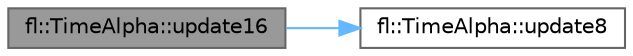 digraph "fl::TimeAlpha::update16"
{
 // INTERACTIVE_SVG=YES
 // LATEX_PDF_SIZE
  bgcolor="transparent";
  edge [fontname=Helvetica,fontsize=10,labelfontname=Helvetica,labelfontsize=10];
  node [fontname=Helvetica,fontsize=10,shape=box,height=0.2,width=0.4];
  rankdir="LR";
  Node1 [id="Node000001",label="fl::TimeAlpha::update16",height=0.2,width=0.4,color="gray40", fillcolor="grey60", style="filled", fontcolor="black",tooltip=" "];
  Node1 -> Node2 [id="edge1_Node000001_Node000002",color="steelblue1",style="solid",tooltip=" "];
  Node2 [id="Node000002",label="fl::TimeAlpha::update8",height=0.2,width=0.4,color="grey40", fillcolor="white", style="filled",URL="$d2/d4a/classfl_1_1_time_alpha_a2329aae0fb647e9428045f95d3b2fc03.html#a2329aae0fb647e9428045f95d3b2fc03",tooltip=" "];
}

